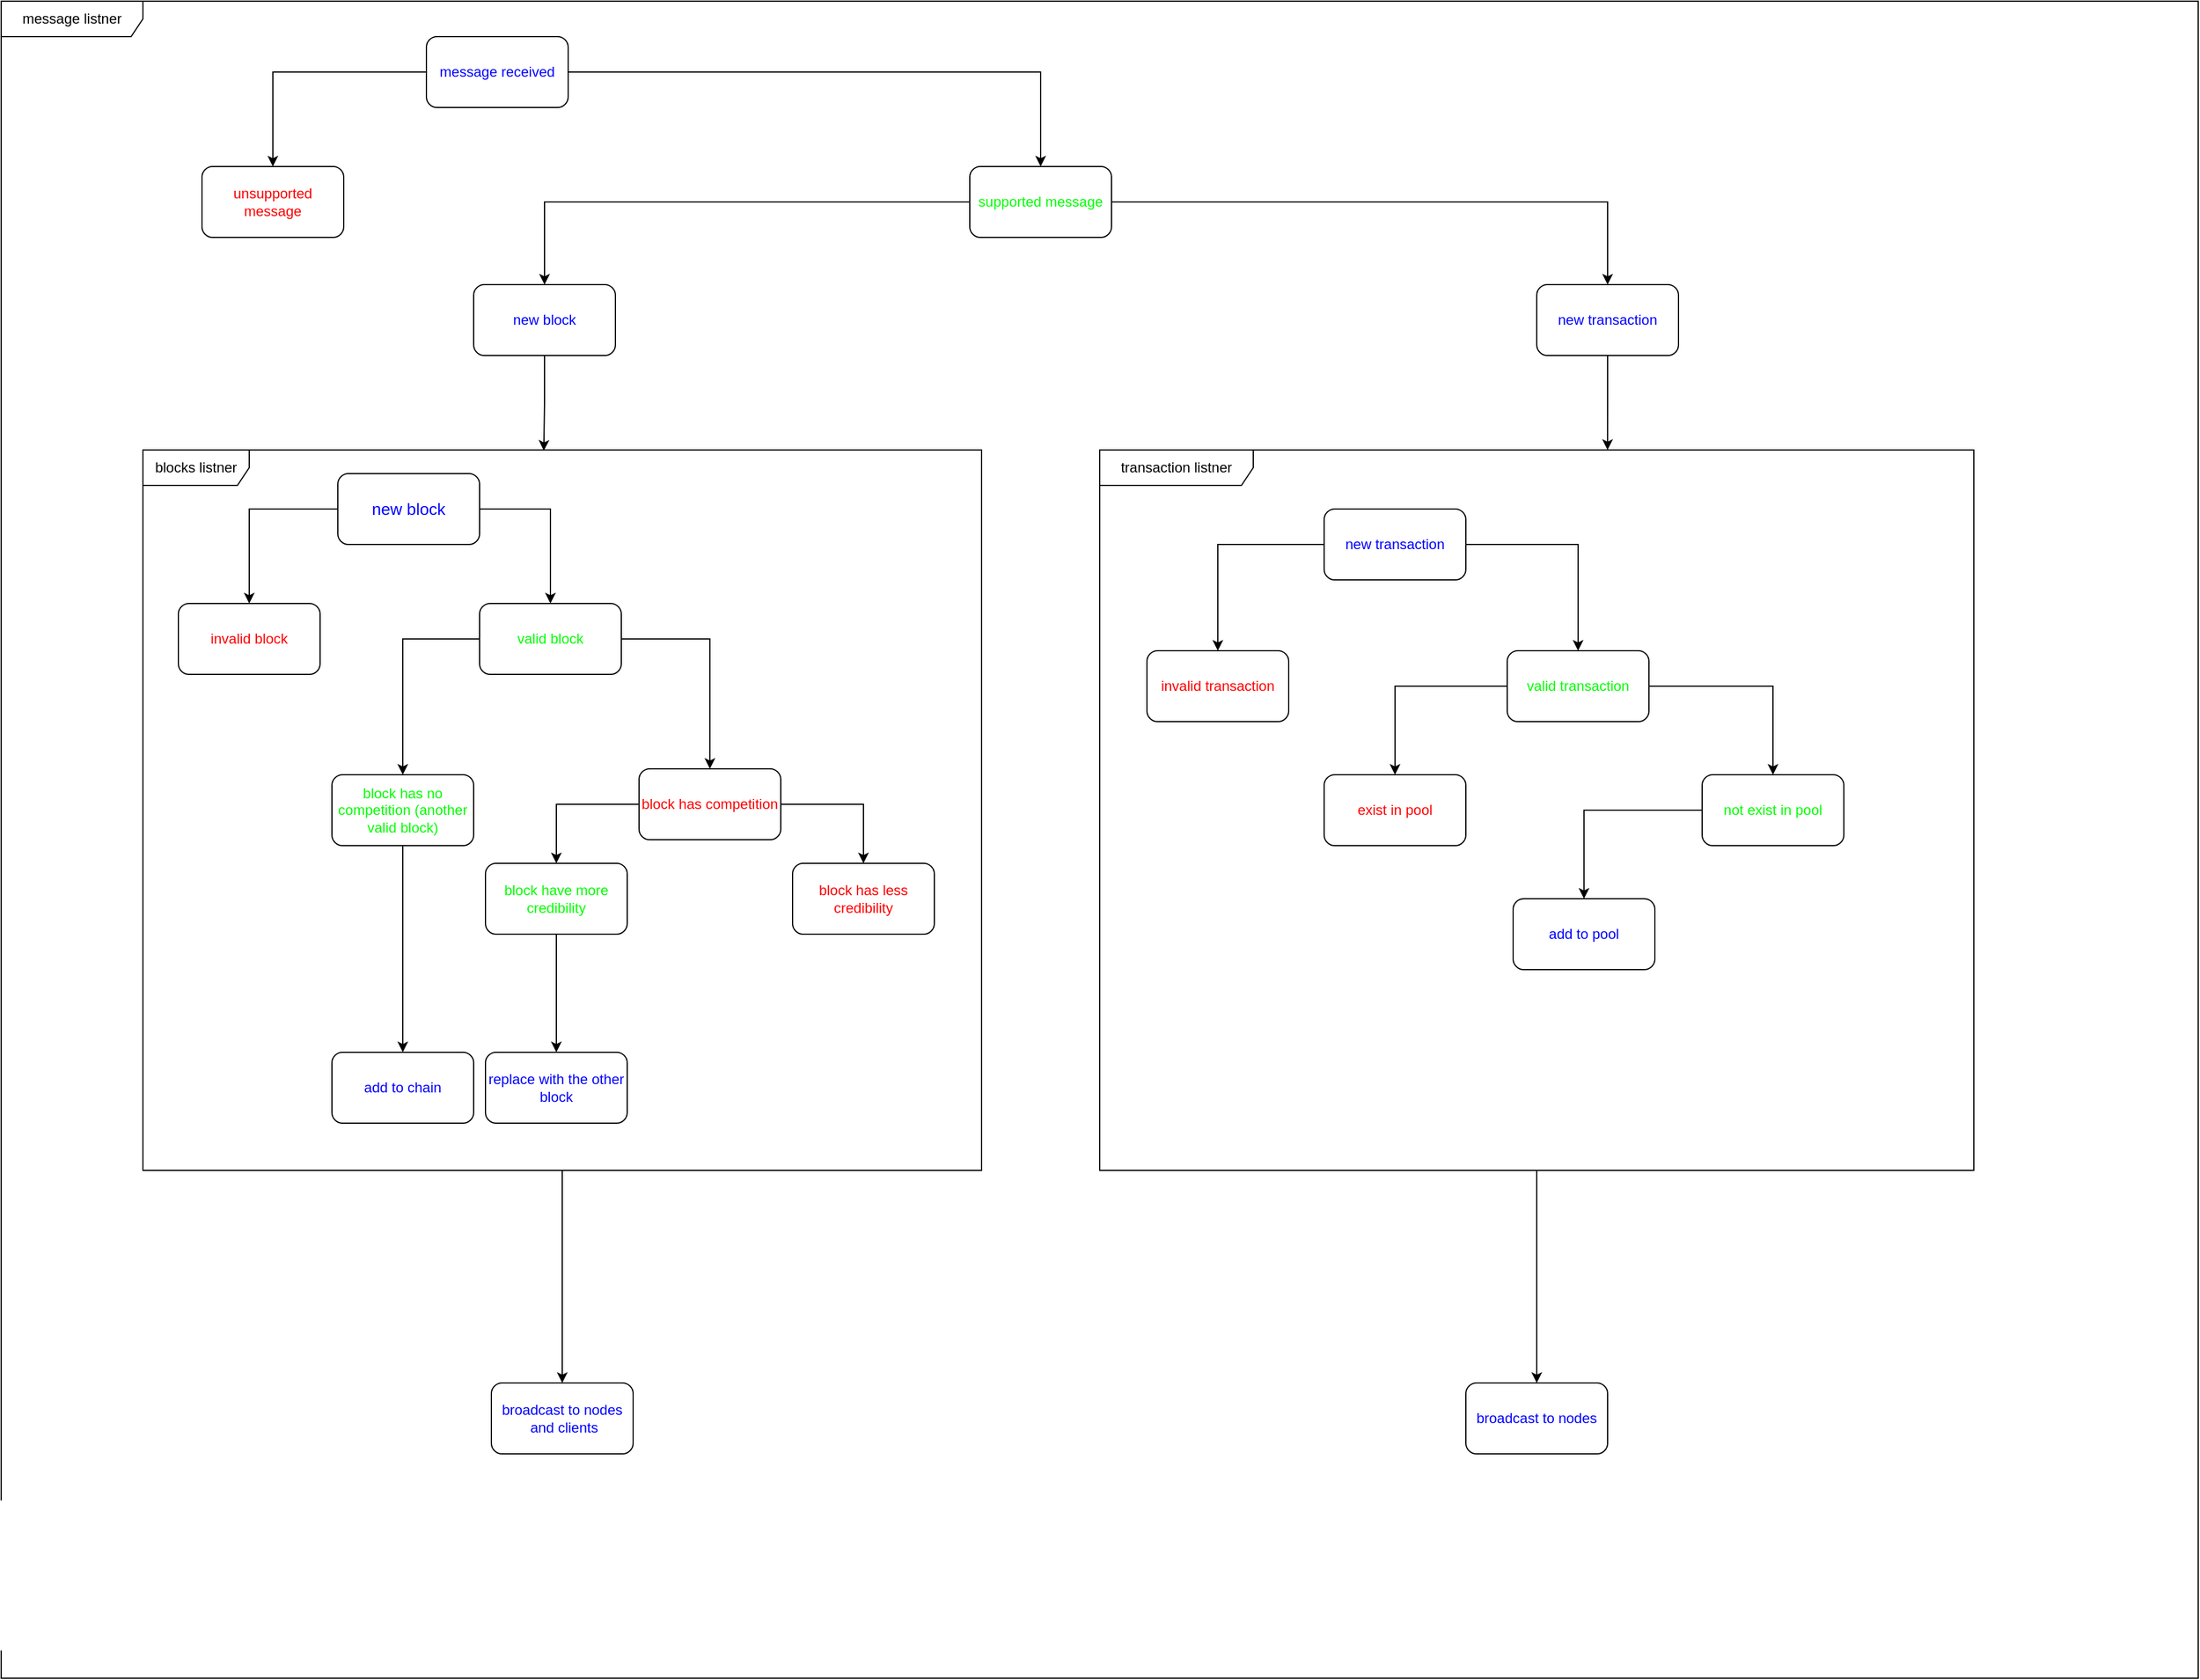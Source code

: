<mxfile version="14.7.2" type="github">
  <diagram id="kD5HeXQGoQ9XkrsHSEOE" name="block listner">
    <mxGraphModel dx="3743" dy="2670" grid="1" gridSize="10" guides="1" tooltips="1" connect="1" arrows="1" fold="1" page="1" pageScale="1" pageWidth="850" pageHeight="1100" math="0" shadow="0">
      <root>
        <mxCell id="0" />
        <mxCell id="1" parent="0" />
        <mxCell id="Yiz7-srcqHhmHwWrODTn-39" value="message listner" style="shape=umlFrame;whiteSpace=wrap;html=1;width=120;height=30;" vertex="1" parent="1">
          <mxGeometry x="-60" y="-320" width="1860" height="1420" as="geometry" />
        </mxCell>
        <mxCell id="Yiz7-srcqHhmHwWrODTn-56" style="edgeStyle=orthogonalEdgeStyle;rounded=0;orthogonalLoop=1;jettySize=auto;html=1;entryX=0.5;entryY=0;entryDx=0;entryDy=0;" edge="1" parent="1" source="Yiz7-srcqHhmHwWrODTn-25" target="Yiz7-srcqHhmHwWrODTn-55">
          <mxGeometry relative="1" as="geometry" />
        </mxCell>
        <mxCell id="Yiz7-srcqHhmHwWrODTn-25" value="transaction listner" style="shape=umlFrame;whiteSpace=wrap;html=1;width=130;height=30;" vertex="1" parent="1">
          <mxGeometry x="870" y="60" width="740" height="610" as="geometry" />
        </mxCell>
        <mxCell id="Yiz7-srcqHhmHwWrODTn-54" style="edgeStyle=orthogonalEdgeStyle;rounded=0;orthogonalLoop=1;jettySize=auto;html=1;entryX=0.5;entryY=0;entryDx=0;entryDy=0;" edge="1" parent="1" source="Yiz7-srcqHhmHwWrODTn-2" target="Yiz7-srcqHhmHwWrODTn-53">
          <mxGeometry relative="1" as="geometry" />
        </mxCell>
        <mxCell id="Yiz7-srcqHhmHwWrODTn-2" value="&lt;div&gt;blocks listner&lt;/div&gt;" style="shape=umlFrame;whiteSpace=wrap;html=1;width=90;height=30;" vertex="1" parent="1">
          <mxGeometry x="60" y="60" width="710" height="610" as="geometry" />
        </mxCell>
        <mxCell id="Yiz7-srcqHhmHwWrODTn-6" style="edgeStyle=orthogonalEdgeStyle;rounded=0;orthogonalLoop=1;jettySize=auto;html=1;exitX=0;exitY=0.5;exitDx=0;exitDy=0;entryX=0.5;entryY=0;entryDx=0;entryDy=0;" edge="1" parent="1" source="Yiz7-srcqHhmHwWrODTn-1" target="Yiz7-srcqHhmHwWrODTn-5">
          <mxGeometry relative="1" as="geometry" />
        </mxCell>
        <mxCell id="Yiz7-srcqHhmHwWrODTn-9" style="edgeStyle=orthogonalEdgeStyle;rounded=0;orthogonalLoop=1;jettySize=auto;html=1;entryX=0.5;entryY=0;entryDx=0;entryDy=0;exitX=1;exitY=0.5;exitDx=0;exitDy=0;" edge="1" parent="1" source="Yiz7-srcqHhmHwWrODTn-1" target="Yiz7-srcqHhmHwWrODTn-8">
          <mxGeometry relative="1" as="geometry" />
        </mxCell>
        <mxCell id="Yiz7-srcqHhmHwWrODTn-1" value="&lt;font style=&quot;font-size: 14px&quot; color=&quot;#0000FF&quot;&gt;new block&lt;/font&gt;" style="rounded=1;whiteSpace=wrap;html=1;" vertex="1" parent="1">
          <mxGeometry x="225" y="80" width="120" height="60" as="geometry" />
        </mxCell>
        <mxCell id="Yiz7-srcqHhmHwWrODTn-5" value="&lt;font color=&quot;#FF0000&quot;&gt;invalid block&lt;br&gt;&lt;/font&gt;" style="rounded=1;whiteSpace=wrap;html=1;" vertex="1" parent="1">
          <mxGeometry x="90" y="190" width="120" height="60" as="geometry" />
        </mxCell>
        <mxCell id="Yiz7-srcqHhmHwWrODTn-12" style="edgeStyle=orthogonalEdgeStyle;rounded=0;orthogonalLoop=1;jettySize=auto;html=1;entryX=0.5;entryY=0;entryDx=0;entryDy=0;" edge="1" parent="1" source="Yiz7-srcqHhmHwWrODTn-8" target="Yiz7-srcqHhmHwWrODTn-11">
          <mxGeometry relative="1" as="geometry" />
        </mxCell>
        <mxCell id="Yiz7-srcqHhmHwWrODTn-14" style="edgeStyle=orthogonalEdgeStyle;rounded=0;orthogonalLoop=1;jettySize=auto;html=1;entryX=0.5;entryY=0;entryDx=0;entryDy=0;" edge="1" parent="1" source="Yiz7-srcqHhmHwWrODTn-8" target="Yiz7-srcqHhmHwWrODTn-13">
          <mxGeometry relative="1" as="geometry" />
        </mxCell>
        <mxCell id="Yiz7-srcqHhmHwWrODTn-8" value="&lt;div&gt;&lt;font color=&quot;#00FF00&quot;&gt;valid block&lt;/font&gt;&lt;/div&gt;" style="rounded=1;whiteSpace=wrap;html=1;" vertex="1" parent="1">
          <mxGeometry x="345" y="190" width="120" height="60" as="geometry" />
        </mxCell>
        <mxCell id="Yiz7-srcqHhmHwWrODTn-18" style="edgeStyle=orthogonalEdgeStyle;rounded=0;orthogonalLoop=1;jettySize=auto;html=1;entryX=0.5;entryY=0;entryDx=0;entryDy=0;" edge="1" parent="1" source="Yiz7-srcqHhmHwWrODTn-11" target="Yiz7-srcqHhmHwWrODTn-15">
          <mxGeometry relative="1" as="geometry">
            <Array as="points" />
          </mxGeometry>
        </mxCell>
        <mxCell id="Yiz7-srcqHhmHwWrODTn-11" value="&lt;font color=&quot;#00FF00&quot;&gt;block has no competition (another valid block)&lt;/font&gt;" style="rounded=1;whiteSpace=wrap;html=1;" vertex="1" parent="1">
          <mxGeometry x="220" y="335" width="120" height="60" as="geometry" />
        </mxCell>
        <mxCell id="Yiz7-srcqHhmHwWrODTn-17" style="edgeStyle=orthogonalEdgeStyle;rounded=0;orthogonalLoop=1;jettySize=auto;html=1;entryX=0.5;entryY=0;entryDx=0;entryDy=0;" edge="1" parent="1" source="Yiz7-srcqHhmHwWrODTn-13" target="Yiz7-srcqHhmHwWrODTn-19">
          <mxGeometry relative="1" as="geometry">
            <mxPoint x="410" y="440" as="targetPoint" />
          </mxGeometry>
        </mxCell>
        <mxCell id="Yiz7-srcqHhmHwWrODTn-21" style="edgeStyle=orthogonalEdgeStyle;rounded=0;orthogonalLoop=1;jettySize=auto;html=1;entryX=0.5;entryY=0;entryDx=0;entryDy=0;" edge="1" parent="1" source="Yiz7-srcqHhmHwWrODTn-13" target="Yiz7-srcqHhmHwWrODTn-22">
          <mxGeometry relative="1" as="geometry" />
        </mxCell>
        <mxCell id="Yiz7-srcqHhmHwWrODTn-13" value="&lt;font color=&quot;#FF0000&quot;&gt;block has competition&lt;br&gt;&lt;/font&gt;" style="rounded=1;whiteSpace=wrap;html=1;" vertex="1" parent="1">
          <mxGeometry x="480" y="330" width="120" height="60" as="geometry" />
        </mxCell>
        <mxCell id="Yiz7-srcqHhmHwWrODTn-15" value="&lt;font color=&quot;#0000FF&quot;&gt;add to chain&lt;br&gt;&lt;/font&gt;" style="rounded=1;whiteSpace=wrap;html=1;" vertex="1" parent="1">
          <mxGeometry x="220" y="570" width="120" height="60" as="geometry" />
        </mxCell>
        <mxCell id="Yiz7-srcqHhmHwWrODTn-24" value="" style="edgeStyle=orthogonalEdgeStyle;rounded=0;orthogonalLoop=1;jettySize=auto;html=1;" edge="1" parent="1" source="Yiz7-srcqHhmHwWrODTn-19" target="Yiz7-srcqHhmHwWrODTn-23">
          <mxGeometry relative="1" as="geometry" />
        </mxCell>
        <mxCell id="Yiz7-srcqHhmHwWrODTn-19" value="&lt;div&gt;&lt;font color=&quot;#00FF00&quot;&gt;block have more credibility&lt;/font&gt;&lt;/div&gt;" style="rounded=1;whiteSpace=wrap;html=1;" vertex="1" parent="1">
          <mxGeometry x="350" y="410" width="120" height="60" as="geometry" />
        </mxCell>
        <mxCell id="Yiz7-srcqHhmHwWrODTn-22" value="&lt;font color=&quot;#FF0000&quot;&gt;block has less credibility&lt;br&gt;&lt;/font&gt;" style="rounded=1;whiteSpace=wrap;html=1;" vertex="1" parent="1">
          <mxGeometry x="610" y="410" width="120" height="60" as="geometry" />
        </mxCell>
        <mxCell id="Yiz7-srcqHhmHwWrODTn-23" value="&lt;font color=&quot;#0000FF&quot;&gt;replace with the other block&lt;br&gt;&lt;/font&gt;" style="whiteSpace=wrap;html=1;rounded=1;" vertex="1" parent="1">
          <mxGeometry x="350" y="570" width="120" height="60" as="geometry" />
        </mxCell>
        <mxCell id="Yiz7-srcqHhmHwWrODTn-29" value="" style="edgeStyle=orthogonalEdgeStyle;rounded=0;orthogonalLoop=1;jettySize=auto;html=1;" edge="1" parent="1" source="Yiz7-srcqHhmHwWrODTn-26" target="Yiz7-srcqHhmHwWrODTn-28">
          <mxGeometry relative="1" as="geometry" />
        </mxCell>
        <mxCell id="Yiz7-srcqHhmHwWrODTn-31" value="" style="edgeStyle=orthogonalEdgeStyle;rounded=0;orthogonalLoop=1;jettySize=auto;html=1;" edge="1" parent="1" source="Yiz7-srcqHhmHwWrODTn-26" target="Yiz7-srcqHhmHwWrODTn-30">
          <mxGeometry relative="1" as="geometry" />
        </mxCell>
        <mxCell id="Yiz7-srcqHhmHwWrODTn-26" value="&lt;font color=&quot;#0000FF&quot;&gt;new transaction&lt;br&gt;&lt;/font&gt;" style="rounded=1;whiteSpace=wrap;html=1;" vertex="1" parent="1">
          <mxGeometry x="1060" y="110" width="120" height="60" as="geometry" />
        </mxCell>
        <mxCell id="Yiz7-srcqHhmHwWrODTn-28" value="&lt;font color=&quot;#FF0000&quot;&gt;invalid transaction&lt;br&gt;&lt;/font&gt;" style="whiteSpace=wrap;html=1;rounded=1;" vertex="1" parent="1">
          <mxGeometry x="910" y="230" width="120" height="60" as="geometry" />
        </mxCell>
        <mxCell id="Yiz7-srcqHhmHwWrODTn-33" value="" style="edgeStyle=orthogonalEdgeStyle;rounded=0;orthogonalLoop=1;jettySize=auto;html=1;" edge="1" parent="1" source="Yiz7-srcqHhmHwWrODTn-30" target="Yiz7-srcqHhmHwWrODTn-32">
          <mxGeometry relative="1" as="geometry" />
        </mxCell>
        <mxCell id="Yiz7-srcqHhmHwWrODTn-35" value="" style="edgeStyle=orthogonalEdgeStyle;rounded=0;orthogonalLoop=1;jettySize=auto;html=1;" edge="1" parent="1" source="Yiz7-srcqHhmHwWrODTn-30" target="Yiz7-srcqHhmHwWrODTn-34">
          <mxGeometry relative="1" as="geometry" />
        </mxCell>
        <mxCell id="Yiz7-srcqHhmHwWrODTn-30" value="&lt;font color=&quot;#00FF00&quot;&gt;valid transaction&lt;br&gt;&lt;/font&gt;" style="whiteSpace=wrap;html=1;rounded=1;" vertex="1" parent="1">
          <mxGeometry x="1215" y="230" width="120" height="60" as="geometry" />
        </mxCell>
        <mxCell id="Yiz7-srcqHhmHwWrODTn-32" value="&lt;font color=&quot;#FF0000&quot;&gt;exist in pool&lt;/font&gt;" style="whiteSpace=wrap;html=1;rounded=1;" vertex="1" parent="1">
          <mxGeometry x="1060" y="335" width="120" height="60" as="geometry" />
        </mxCell>
        <mxCell id="Yiz7-srcqHhmHwWrODTn-38" value="" style="edgeStyle=orthogonalEdgeStyle;rounded=0;orthogonalLoop=1;jettySize=auto;html=1;" edge="1" parent="1" source="Yiz7-srcqHhmHwWrODTn-34" target="Yiz7-srcqHhmHwWrODTn-37">
          <mxGeometry relative="1" as="geometry" />
        </mxCell>
        <mxCell id="Yiz7-srcqHhmHwWrODTn-34" value="&lt;div&gt;&lt;font color=&quot;#00FF00&quot;&gt;not exist in pool&lt;/font&gt;&lt;/div&gt;" style="whiteSpace=wrap;html=1;rounded=1;" vertex="1" parent="1">
          <mxGeometry x="1380" y="335" width="120" height="60" as="geometry" />
        </mxCell>
        <mxCell id="Yiz7-srcqHhmHwWrODTn-37" value="&lt;font color=&quot;#0000FF&quot;&gt;add to pool&lt;br&gt;&lt;/font&gt;" style="whiteSpace=wrap;html=1;rounded=1;" vertex="1" parent="1">
          <mxGeometry x="1220" y="440" width="120" height="60" as="geometry" />
        </mxCell>
        <mxCell id="Yiz7-srcqHhmHwWrODTn-42" value="" style="edgeStyle=orthogonalEdgeStyle;rounded=0;orthogonalLoop=1;jettySize=auto;html=1;" edge="1" parent="1" source="Yiz7-srcqHhmHwWrODTn-40" target="Yiz7-srcqHhmHwWrODTn-41">
          <mxGeometry relative="1" as="geometry" />
        </mxCell>
        <mxCell id="Yiz7-srcqHhmHwWrODTn-44" value="" style="edgeStyle=orthogonalEdgeStyle;rounded=0;orthogonalLoop=1;jettySize=auto;html=1;" edge="1" parent="1" source="Yiz7-srcqHhmHwWrODTn-40" target="Yiz7-srcqHhmHwWrODTn-43">
          <mxGeometry relative="1" as="geometry" />
        </mxCell>
        <mxCell id="Yiz7-srcqHhmHwWrODTn-40" value="&lt;font color=&quot;#0000FF&quot;&gt;message received&lt;br&gt;&lt;/font&gt;" style="rounded=1;whiteSpace=wrap;html=1;" vertex="1" parent="1">
          <mxGeometry x="300" y="-290" width="120" height="60" as="geometry" />
        </mxCell>
        <mxCell id="Yiz7-srcqHhmHwWrODTn-41" value="&lt;font color=&quot;#FF0000&quot;&gt;unsupported message&lt;br&gt;&lt;/font&gt;" style="whiteSpace=wrap;html=1;rounded=1;" vertex="1" parent="1">
          <mxGeometry x="110" y="-180" width="120" height="60" as="geometry" />
        </mxCell>
        <mxCell id="Yiz7-srcqHhmHwWrODTn-47" value="" style="edgeStyle=orthogonalEdgeStyle;rounded=0;orthogonalLoop=1;jettySize=auto;html=1;" edge="1" parent="1" source="Yiz7-srcqHhmHwWrODTn-43" target="Yiz7-srcqHhmHwWrODTn-46">
          <mxGeometry relative="1" as="geometry" />
        </mxCell>
        <mxCell id="Yiz7-srcqHhmHwWrODTn-51" value="" style="edgeStyle=orthogonalEdgeStyle;rounded=0;orthogonalLoop=1;jettySize=auto;html=1;" edge="1" parent="1" source="Yiz7-srcqHhmHwWrODTn-43" target="Yiz7-srcqHhmHwWrODTn-50">
          <mxGeometry relative="1" as="geometry" />
        </mxCell>
        <mxCell id="Yiz7-srcqHhmHwWrODTn-43" value="&lt;font color=&quot;#00FF00&quot;&gt;supported message&lt;br&gt;&lt;/font&gt;" style="whiteSpace=wrap;html=1;rounded=1;" vertex="1" parent="1">
          <mxGeometry x="760" y="-180" width="120" height="60" as="geometry" />
        </mxCell>
        <mxCell id="Yiz7-srcqHhmHwWrODTn-49" style="edgeStyle=orthogonalEdgeStyle;rounded=0;orthogonalLoop=1;jettySize=auto;html=1;entryX=0.478;entryY=0.001;entryDx=0;entryDy=0;entryPerimeter=0;" edge="1" parent="1" source="Yiz7-srcqHhmHwWrODTn-46" target="Yiz7-srcqHhmHwWrODTn-2">
          <mxGeometry relative="1" as="geometry" />
        </mxCell>
        <mxCell id="Yiz7-srcqHhmHwWrODTn-46" value="&lt;font color=&quot;#0000FF&quot;&gt;new block&lt;br&gt;&lt;/font&gt;" style="whiteSpace=wrap;html=1;rounded=1;" vertex="1" parent="1">
          <mxGeometry x="340" y="-80" width="120" height="60" as="geometry" />
        </mxCell>
        <mxCell id="Yiz7-srcqHhmHwWrODTn-52" style="edgeStyle=orthogonalEdgeStyle;rounded=0;orthogonalLoop=1;jettySize=auto;html=1;entryX=0.581;entryY=0;entryDx=0;entryDy=0;entryPerimeter=0;" edge="1" parent="1" source="Yiz7-srcqHhmHwWrODTn-50" target="Yiz7-srcqHhmHwWrODTn-25">
          <mxGeometry relative="1" as="geometry" />
        </mxCell>
        <mxCell id="Yiz7-srcqHhmHwWrODTn-50" value="&lt;font color=&quot;#0000FF&quot;&gt;new transaction&lt;/font&gt;" style="whiteSpace=wrap;html=1;rounded=1;" vertex="1" parent="1">
          <mxGeometry x="1240" y="-80" width="120" height="60" as="geometry" />
        </mxCell>
        <mxCell id="Yiz7-srcqHhmHwWrODTn-53" value="&lt;font color=&quot;#0000FF&quot;&gt;broadcast to nodes&lt;br&gt;&amp;nbsp;and clients&lt;/font&gt;" style="rounded=1;whiteSpace=wrap;html=1;" vertex="1" parent="1">
          <mxGeometry x="355" y="850" width="120" height="60" as="geometry" />
        </mxCell>
        <mxCell id="Yiz7-srcqHhmHwWrODTn-55" value="&lt;div&gt;&lt;font color=&quot;#0000FF&quot;&gt;broadcast to nodes&lt;/font&gt;&lt;/div&gt;" style="rounded=1;whiteSpace=wrap;html=1;" vertex="1" parent="1">
          <mxGeometry x="1180" y="850" width="120" height="60" as="geometry" />
        </mxCell>
      </root>
    </mxGraphModel>
  </diagram>
</mxfile>
